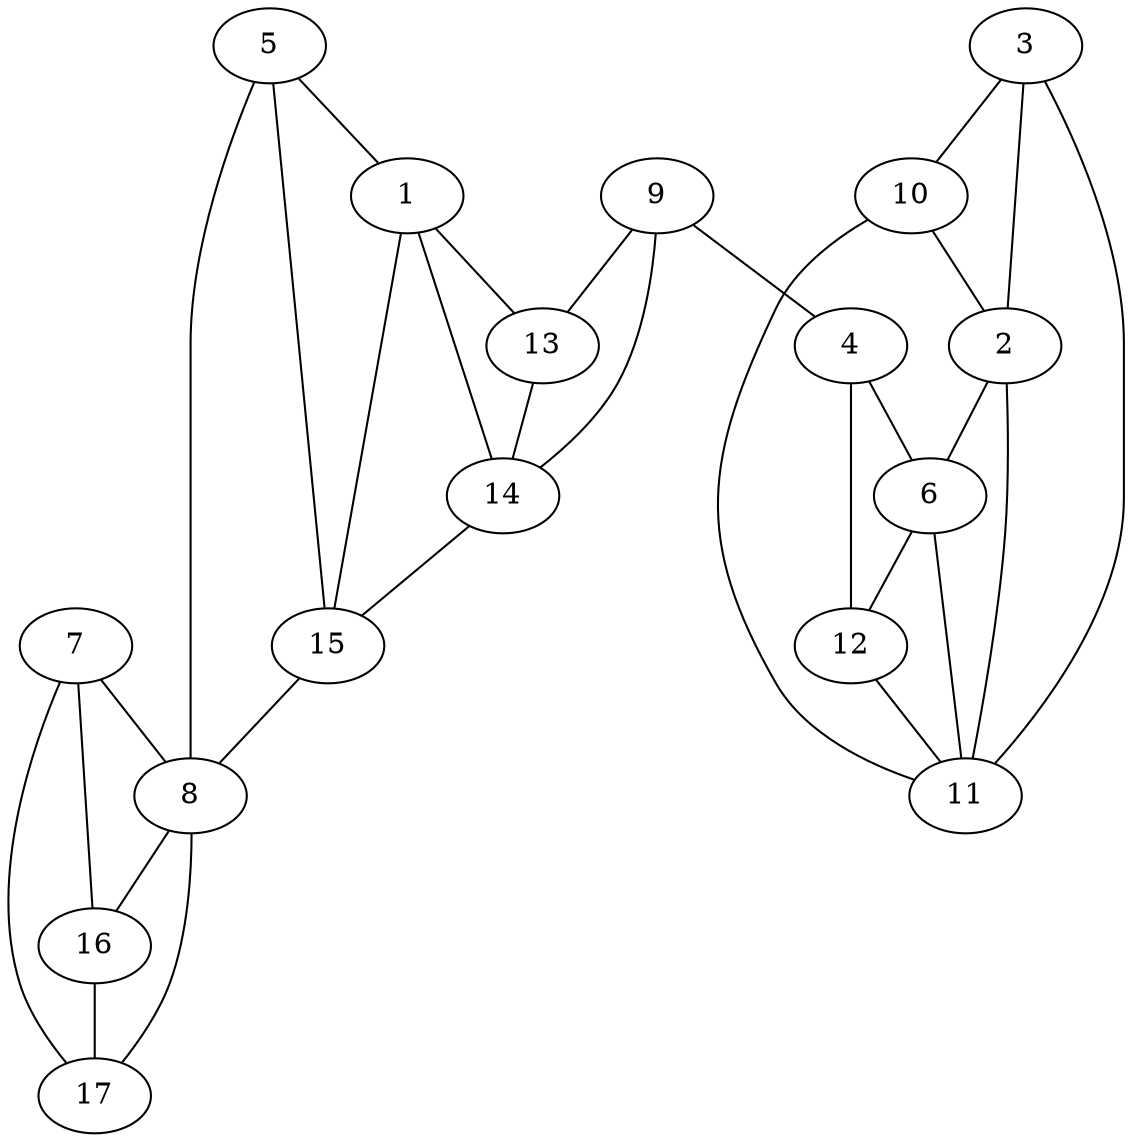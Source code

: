 graph pdb1pla {
	1	 [aaLength=5,
		sequence=AEKIS,
		type=0];
	13	 [aaLength=4,
		sequence=DEDE,
		type=2];
	1 -- 13	 [distance0="10.0",
		frequency=1,
		type0=2];
	14	 [aaLength=4,
		sequence=PAGV,
		type=2];
	1 -- 14	 [distance0="5.0",
		frequency=1,
		type0=1];
	2	 [aaLength=4,
		sequence=GLVF,
		type=1];
	6	 [aaLength=5,
		sequence=SSFTV,
		type=1];
	2 -- 6	 [distance0="6.0",
		frequency=1,
		type0=3];
	11	 [aaLength=4,
		sequence=FSPS,
		type=2];
	2 -- 11	 [distance0="3.0",
		distance1="0.0",
		frequency=2,
		type0=1,
		type1=5];
	3	 [aaLength=7,
		sequence=AEVKLGS,
		type=1];
	3 -- 2	 [distance0="10.0",
		frequency=1,
		type0=2];
	10	 [aaLength=4,
		sequence=SDDG,
		type=2];
	3 -- 10	 [distance0="6.0",
		distance1="0.0",
		frequency=2,
		type0=1,
		type1=5];
	3 -- 11	 [distance0="13.0",
		frequency=1,
		type0=3];
	4	 [aaLength=8,
		sequence=EKITFKNN,
		type=1];
	4 -- 6	 [distance0="8.0",
		frequency=1,
		type0=2];
	12	 [aaLength=4,
		sequence=AAGE,
		type=2];
	4 -- 12	 [distance0="3.0",
		frequency=1,
		type0=1];
	5	 [aaLength=8,
		sequence=TYEVTLTE,
		type=1];
	5 -- 1	 [distance0="15.0",
		frequency=1,
		type0=3];
	8	 [aaLength=8,
		sequence=YKFYCEPH,
		type=1];
	5 -- 8	 [distance0="11.0",
		distance1="0.0",
		frequency=2,
		type0=2,
		type1=4];
	15	 [aaLength=4,
		sequence=GETY,
		type=2];
	5 -- 15	 [distance0="2.0",
		frequency=1,
		type0=1];
	6 -- 11	 [distance0="3.0",
		frequency=1,
		type0=1];
	6 -- 12	 [distance0="5.0",
		distance1="0.0",
		frequency=2,
		type0=2,
		type1=5];
	7	 [aaLength=6,
		sequence=GEVTVN,
		type=1];
	7 -- 8	 [distance0="14.0",
		frequency=1,
		type0=3];
	16	 [aaLength=4,
		sequence=PHAG,
		type=2];
	7 -- 16	 [distance0="8.0",
		frequency=1,
		type0=2];
	17	 [aaLength=4,
		sequence=AGMK,
		type=2];
	7 -- 17	 [distance0="4.0",
		frequency=1,
		type0=1];
	8 -- 16	 [distance0="6.0",
		distance1="0.0",
		frequency=2,
		type0=1,
		type1=5];
	8 -- 17	 [distance0="10.0",
		frequency=1,
		type0=2];
	9	 [aaLength=6,
		sequence=PHNIVF,
		type=1];
	9 -- 4	 [distance0="11.0",
		frequency=1,
		type0=2];
	9 -- 13	 [distance0="6.0",
		distance1="0.0",
		frequency=2,
		type0=1,
		type1=5];
	9 -- 14	 [distance0="11.0",
		frequency=1,
		type0=3];
	10 -- 2	 [distance0="4.0",
		distance1="0.0",
		frequency=2,
		type0=1,
		type1=5];
	10 -- 11	 [distance0="7.0",
		frequency=1,
		type0=3];
	12 -- 11	 [distance0="8.0",
		frequency=1,
		type0=3];
	13 -- 14	 [distance0="5.0",
		distance1="0.0",
		frequency=2,
		type0=1,
		type1=4];
	14 -- 15	 [distance0="0.0",
		frequency=1,
		type0=4];
	15 -- 1	 [distance0="13.0",
		frequency=1,
		type0=2];
	15 -- 8	 [distance0="13.0",
		frequency=1,
		type0=3];
	16 -- 17	 [distance0="4.0",
		distance1="0.0",
		frequency=2,
		type0=1,
		type1=5];
}
